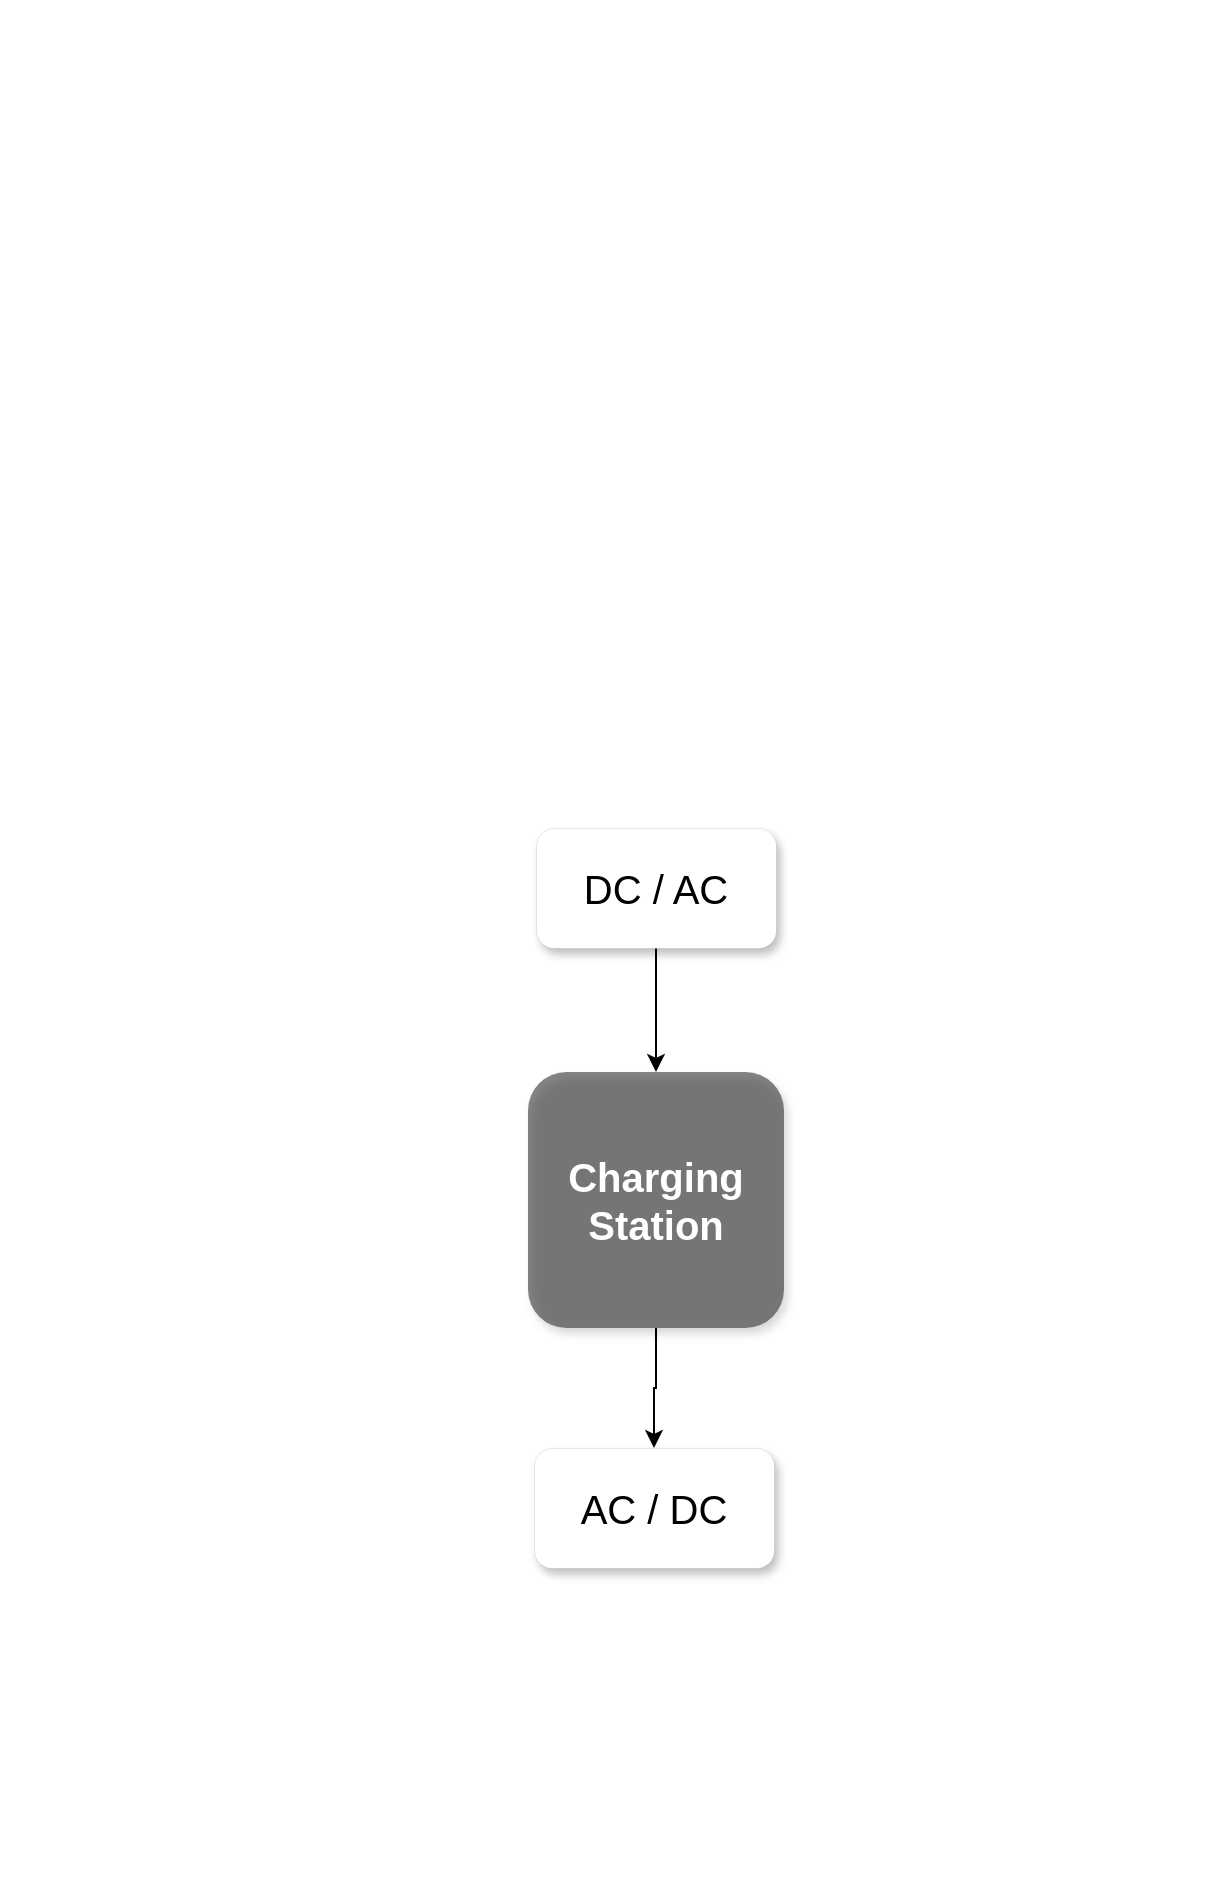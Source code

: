 <mxfile version="16.5.6" type="github">
  <diagram id="3-a4-CI-qSKEU-WzGFCh" name="Page-1">
    <mxGraphModel dx="1158" dy="713" grid="1" gridSize="10" guides="1" tooltips="1" connect="1" arrows="1" fold="1" page="1" pageScale="1" pageWidth="827" pageHeight="1169" math="0" shadow="0">
      <root>
        <mxCell id="0" />
        <mxCell id="1" parent="0" />
        <mxCell id="anqY4GfiEuh1hVHhhSKL-25" style="edgeStyle=orthogonalEdgeStyle;rounded=0;orthogonalLoop=1;jettySize=auto;html=1;exitX=0.5;exitY=1;exitDx=0;exitDy=0;entryX=0.5;entryY=0;entryDx=0;entryDy=0;fontSize=20;fontColor=#000000;" edge="1" parent="1" source="anqY4GfiEuh1hVHhhSKL-1" target="anqY4GfiEuh1hVHhhSKL-24">
          <mxGeometry relative="1" as="geometry" />
        </mxCell>
        <mxCell id="anqY4GfiEuh1hVHhhSKL-1" value="&lt;b style=&quot;font-size: 20px&quot;&gt;&lt;font color=&quot;#ffffff&quot; style=&quot;font-size: 20px&quot;&gt;Charging&lt;br&gt;Station&lt;/font&gt;&lt;/b&gt;" style="whiteSpace=wrap;html=1;aspect=fixed;fillColor=#333333;gradientColor=none;rounded=1;shadow=1;sketch=0;glass=0;strokeColor=none;opacity=60;" vertex="1" parent="1">
          <mxGeometry x="374" y="622" width="128" height="128" as="geometry" />
        </mxCell>
        <mxCell id="anqY4GfiEuh1hVHhhSKL-2" value="" style="shape=image;html=1;verticalAlign=top;verticalLabelPosition=bottom;labelBackgroundColor=#ffffff;imageAspect=0;aspect=fixed;image=https://cdn4.iconfinder.com/data/icons/transportation-and-vehicle/128/Transportation_And_Vehicle_3-03-128.png" vertex="1" parent="1">
          <mxGeometry x="114" y="940" width="90" height="90" as="geometry" />
        </mxCell>
        <mxCell id="anqY4GfiEuh1hVHhhSKL-11" value="" style="shape=image;html=1;verticalAlign=top;verticalLabelPosition=bottom;labelBackgroundColor=#ffffff;imageAspect=0;aspect=fixed;image=https://cdn3.iconfinder.com/data/icons/energy-and-power-glyph-24-px/24/Automotive_battery_battery_charging_car_battery_truck_battery_vehicle_battery_2-128.png;fillOpacity=70;" vertex="1" parent="1">
          <mxGeometry x="124" y="320" width="80" height="80" as="geometry" />
        </mxCell>
        <mxCell id="anqY4GfiEuh1hVHhhSKL-12" value="" style="shape=image;html=1;verticalAlign=top;verticalLabelPosition=bottom;labelBackgroundColor=#ffffff;imageAspect=0;aspect=fixed;image=https://cdn3.iconfinder.com/data/icons/energy-and-power-glyph-24-px/24/Automotive_battery_battery_charging_car_battery_truck_battery_vehicle_battery_2-128.png;fillOpacity=70;" vertex="1" parent="1">
          <mxGeometry x="224" y="320" width="80" height="80" as="geometry" />
        </mxCell>
        <mxCell id="anqY4GfiEuh1hVHhhSKL-13" value="" style="shape=image;html=1;verticalAlign=top;verticalLabelPosition=bottom;labelBackgroundColor=#ffffff;imageAspect=0;aspect=fixed;image=https://cdn3.iconfinder.com/data/icons/energy-and-power-glyph-24-px/24/Automotive_battery_battery_charging_car_battery_truck_battery_vehicle_battery_2-128.png;fillOpacity=70;" vertex="1" parent="1">
          <mxGeometry x="324" y="320" width="80" height="80" as="geometry" />
        </mxCell>
        <mxCell id="anqY4GfiEuh1hVHhhSKL-14" value="" style="shape=image;html=1;verticalAlign=top;verticalLabelPosition=bottom;labelBackgroundColor=#ffffff;imageAspect=0;aspect=fixed;image=https://cdn3.iconfinder.com/data/icons/energy-and-power-glyph-24-px/24/Automotive_battery_battery_charging_car_battery_truck_battery_vehicle_battery_2-128.png;fillOpacity=70;" vertex="1" parent="1">
          <mxGeometry x="424" y="320" width="80" height="80" as="geometry" />
        </mxCell>
        <mxCell id="anqY4GfiEuh1hVHhhSKL-15" value="" style="shape=image;html=1;verticalAlign=top;verticalLabelPosition=bottom;labelBackgroundColor=#ffffff;imageAspect=0;aspect=fixed;image=https://cdn3.iconfinder.com/data/icons/energy-and-power-glyph-24-px/24/Automotive_battery_battery_charging_car_battery_truck_battery_vehicle_battery_2-128.png;fillOpacity=70;" vertex="1" parent="1">
          <mxGeometry x="524" y="320" width="80" height="80" as="geometry" />
        </mxCell>
        <mxCell id="anqY4GfiEuh1hVHhhSKL-16" value="" style="shape=image;html=1;verticalAlign=top;verticalLabelPosition=bottom;labelBackgroundColor=#ffffff;imageAspect=0;aspect=fixed;image=https://cdn3.iconfinder.com/data/icons/energy-and-power-glyph-24-px/24/Automotive_battery_battery_charging_car_battery_truck_battery_vehicle_battery_2-128.png;fillOpacity=70;" vertex="1" parent="1">
          <mxGeometry x="624" y="320" width="80" height="80" as="geometry" />
        </mxCell>
        <mxCell id="anqY4GfiEuh1hVHhhSKL-19" style="edgeStyle=orthogonalEdgeStyle;rounded=0;orthogonalLoop=1;jettySize=auto;html=1;entryX=0.5;entryY=0;entryDx=0;entryDy=0;fontSize=20;fontColor=#000000;" edge="1" parent="1" source="anqY4GfiEuh1hVHhhSKL-18" target="anqY4GfiEuh1hVHhhSKL-1">
          <mxGeometry relative="1" as="geometry" />
        </mxCell>
        <mxCell id="anqY4GfiEuh1hVHhhSKL-18" value="&lt;font color=&quot;#000000&quot;&gt;DC / AC&lt;/font&gt;" style="rounded=1;whiteSpace=wrap;html=1;shadow=1;glass=0;sketch=0;fontSize=20;fontColor=#FFFFFF;fillColor=default;gradientColor=none;strokeColor=default;strokeWidth=0;" vertex="1" parent="1">
          <mxGeometry x="378" y="500" width="120" height="60" as="geometry" />
        </mxCell>
        <mxCell id="anqY4GfiEuh1hVHhhSKL-20" value="" style="shape=image;html=1;verticalAlign=top;verticalLabelPosition=bottom;labelBackgroundColor=#ffffff;imageAspect=0;aspect=fixed;image=https://cdn2.iconfinder.com/data/icons/business-and-education-1/512/133_Solar_Panel_Energy_technology_smart_city_technology_smart-128.png;rounded=1;shadow=1;glass=0;sketch=0;fontSize=20;fontColor=#000000;fillColor=default;gradientColor=none;fillOpacity=80;" vertex="1" parent="1">
          <mxGeometry x="114" y="90" width="128" height="128" as="geometry" />
        </mxCell>
        <mxCell id="anqY4GfiEuh1hVHhhSKL-22" value="" style="shape=image;html=1;verticalAlign=top;verticalLabelPosition=bottom;labelBackgroundColor=#ffffff;imageAspect=0;aspect=fixed;image=https://cdn2.iconfinder.com/data/icons/business-and-education-1/512/133_Solar_Panel_Energy_technology_smart_city_technology_smart-128.png;rounded=1;shadow=1;glass=0;sketch=0;fontSize=20;fontColor=#000000;fillColor=default;gradientColor=none;fillOpacity=80;" vertex="1" parent="1">
          <mxGeometry x="350" y="90" width="128" height="128" as="geometry" />
        </mxCell>
        <mxCell id="anqY4GfiEuh1hVHhhSKL-23" value="" style="shape=image;html=1;verticalAlign=top;verticalLabelPosition=bottom;labelBackgroundColor=#ffffff;imageAspect=0;aspect=fixed;image=https://cdn2.iconfinder.com/data/icons/business-and-education-1/512/133_Solar_Panel_Energy_technology_smart_city_technology_smart-128.png;rounded=1;shadow=1;glass=0;sketch=0;fontSize=20;fontColor=#000000;fillColor=default;gradientColor=none;fillOpacity=80;" vertex="1" parent="1">
          <mxGeometry x="580" y="90" width="128" height="128" as="geometry" />
        </mxCell>
        <mxCell id="anqY4GfiEuh1hVHhhSKL-24" value="&lt;font color=&quot;#000000&quot;&gt;AC / DC&lt;/font&gt;" style="rounded=1;whiteSpace=wrap;html=1;shadow=1;glass=0;sketch=0;fontSize=20;fontColor=#FFFFFF;fillColor=default;gradientColor=none;strokeColor=default;strokeWidth=0;" vertex="1" parent="1">
          <mxGeometry x="377" y="810" width="120" height="60" as="geometry" />
        </mxCell>
      </root>
    </mxGraphModel>
  </diagram>
</mxfile>
